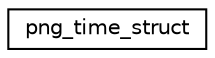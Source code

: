 digraph "Graphical Class Hierarchy"
{
  edge [fontname="Helvetica",fontsize="10",labelfontname="Helvetica",labelfontsize="10"];
  node [fontname="Helvetica",fontsize="10",shape=record];
  rankdir="LR";
  Node1 [label="png_time_struct",height=0.2,width=0.4,color="black", fillcolor="white", style="filled",URL="$structpng__time__struct.html"];
}
